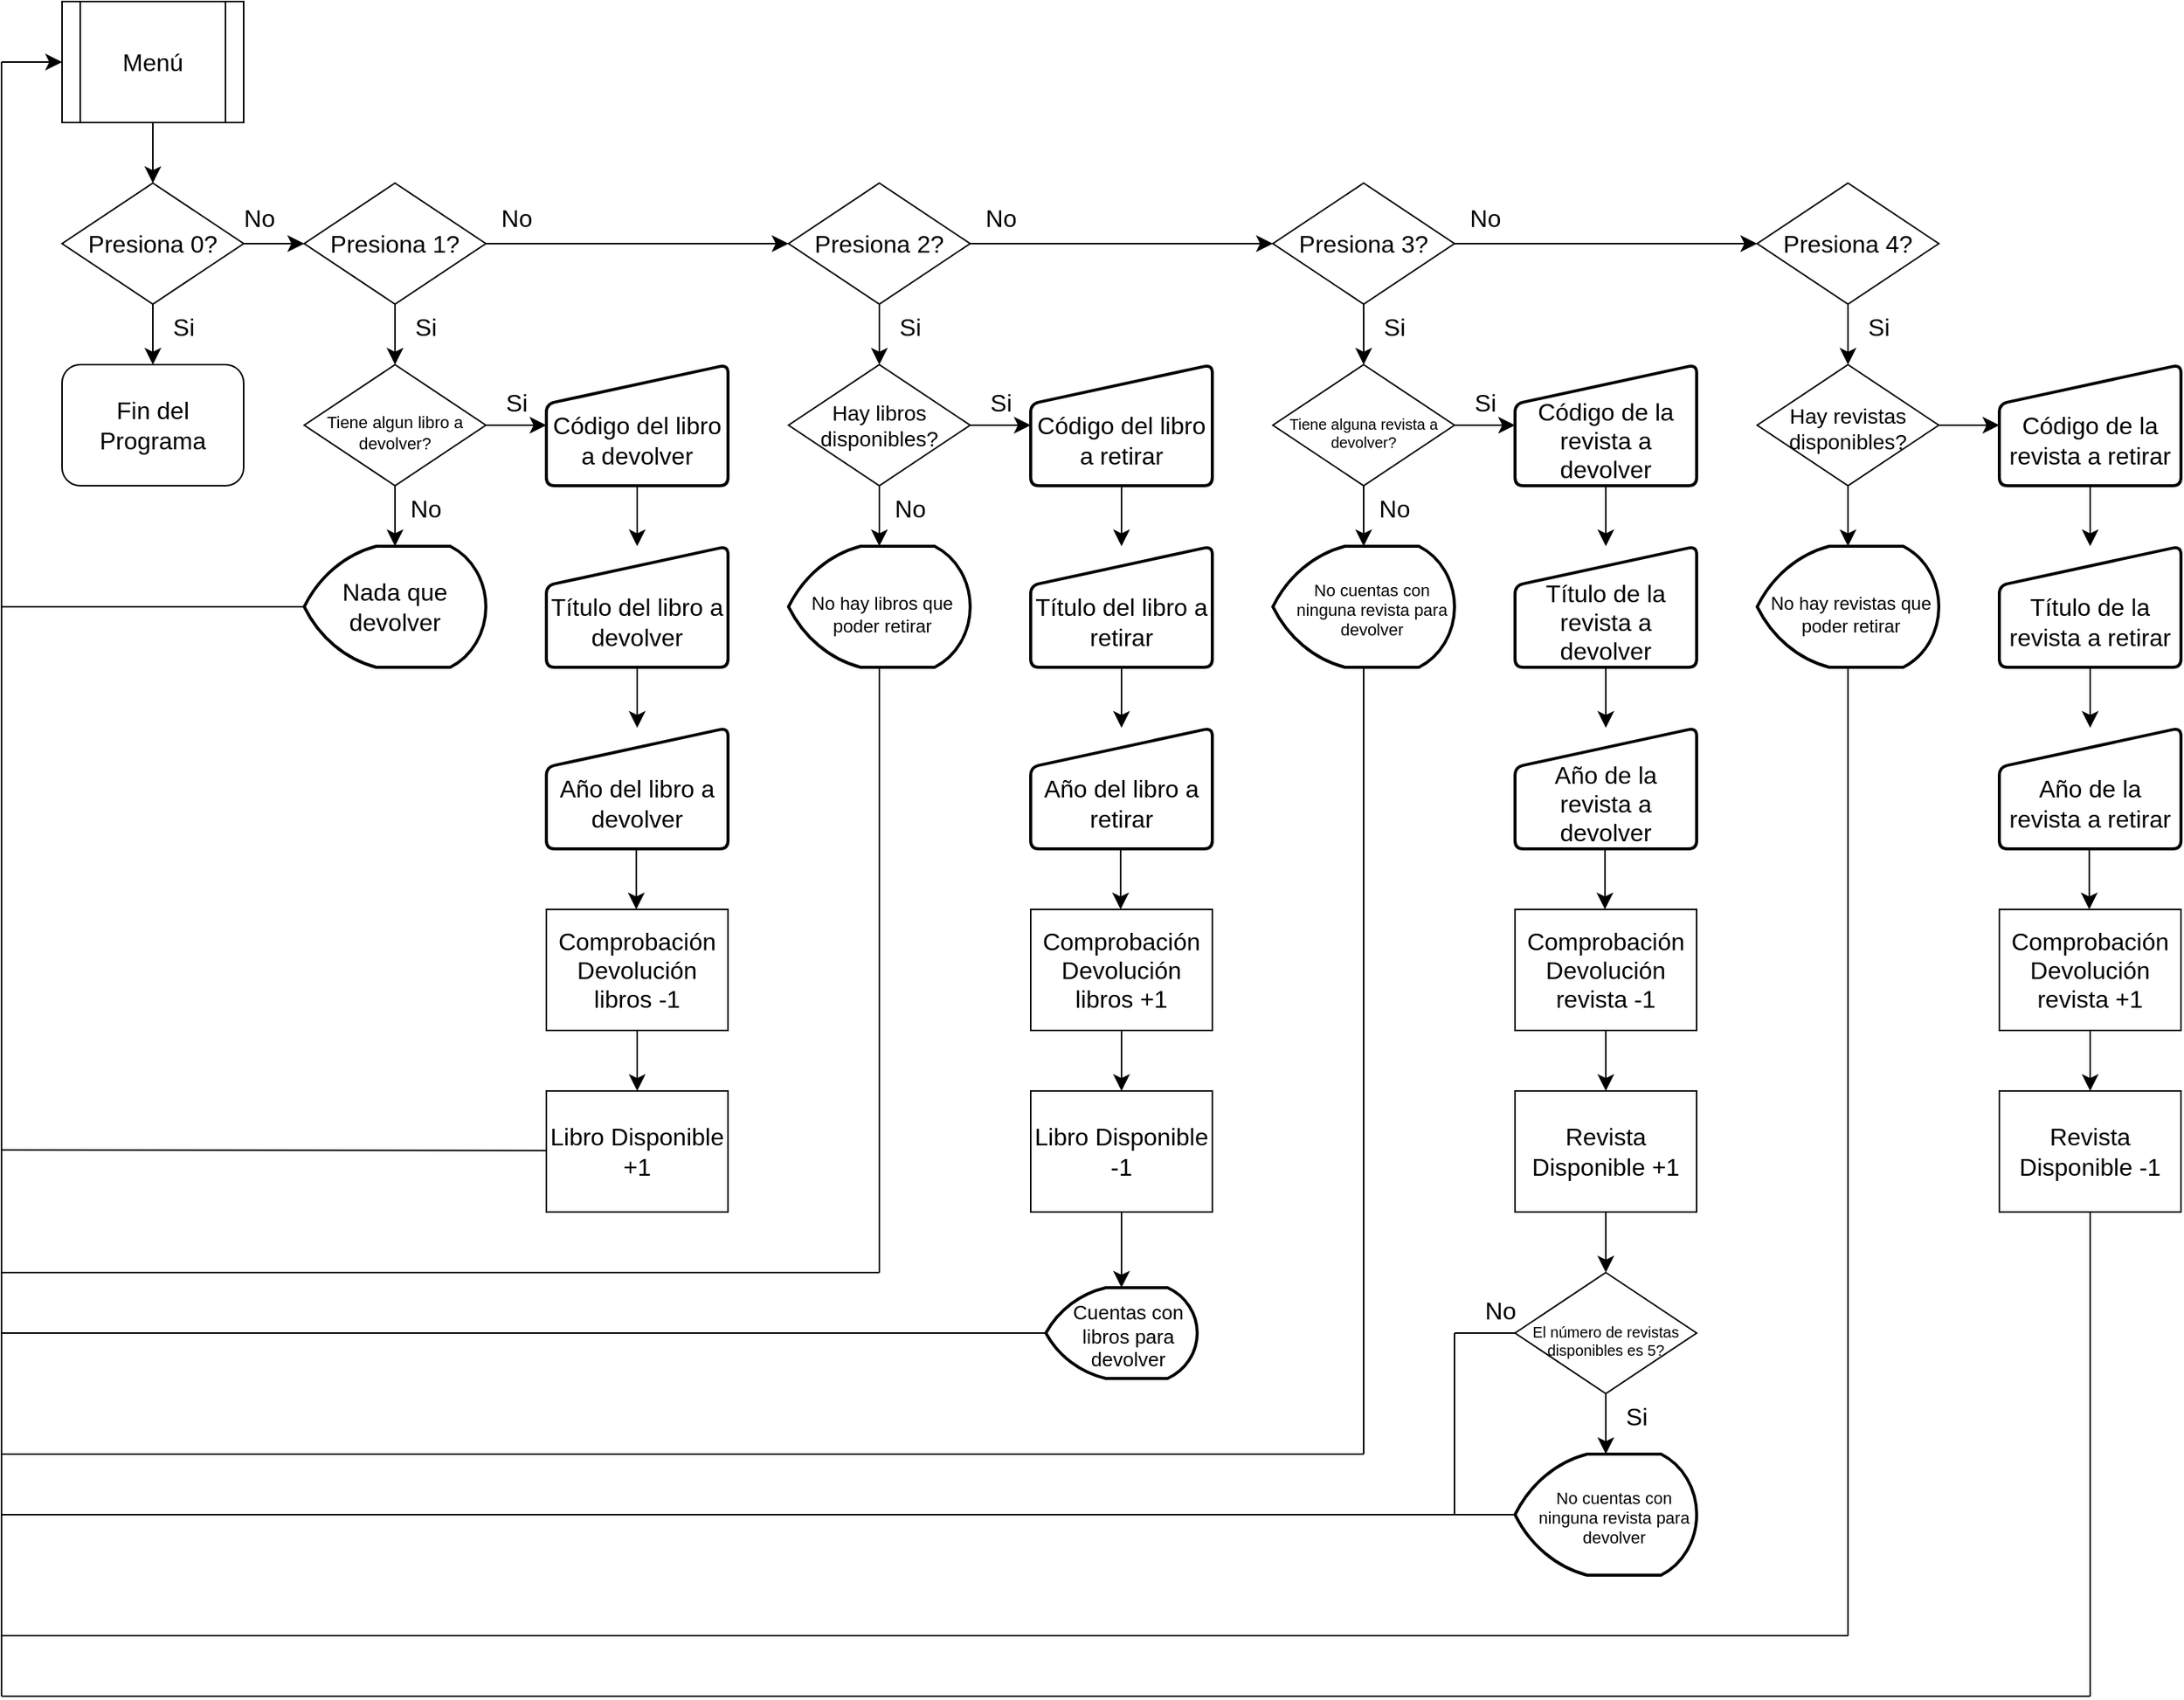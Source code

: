 <mxfile version="22.1.9" type="device">
  <diagram id="C5RBs43oDa-KdzZeNtuy" name="Page-1">
    <mxGraphModel dx="1976" dy="1909" grid="1" gridSize="10" guides="1" tooltips="1" connect="1" arrows="1" fold="1" page="1" pageScale="1" pageWidth="3300" pageHeight="4681" math="0" shadow="0">
      <root>
        <mxCell id="WIyWlLk6GJQsqaUBKTNV-0" />
        <mxCell id="WIyWlLk6GJQsqaUBKTNV-1" parent="WIyWlLk6GJQsqaUBKTNV-0" />
        <mxCell id="hqAJhRNGT6BCf1iGtL1m-3" value="Menú" style="shape=process;whiteSpace=wrap;html=1;backgroundOutline=1;fontSize=16;" parent="WIyWlLk6GJQsqaUBKTNV-1" vertex="1">
          <mxGeometry x="80" y="40" width="120" height="80" as="geometry" />
        </mxCell>
        <mxCell id="hqAJhRNGT6BCf1iGtL1m-4" value="Fin del Programa" style="rounded=1;whiteSpace=wrap;html=1;fontSize=16;" parent="WIyWlLk6GJQsqaUBKTNV-1" vertex="1">
          <mxGeometry x="80" y="280" width="120" height="80" as="geometry" />
        </mxCell>
        <mxCell id="hqAJhRNGT6BCf1iGtL1m-5" value="" style="endArrow=classic;html=1;rounded=0;fontSize=12;startSize=8;endSize=8;edgeStyle=none;curved=1;exitX=0.5;exitY=1;exitDx=0;exitDy=0;entryX=0.5;entryY=0;entryDx=0;entryDy=0;" parent="WIyWlLk6GJQsqaUBKTNV-1" target="hqAJhRNGT6BCf1iGtL1m-4" edge="1">
          <mxGeometry width="50" height="50" relative="1" as="geometry">
            <mxPoint x="140" y="240" as="sourcePoint" />
            <mxPoint x="360" y="210" as="targetPoint" />
          </mxGeometry>
        </mxCell>
        <mxCell id="hqAJhRNGT6BCf1iGtL1m-6" value="Si" style="text;html=1;align=center;verticalAlign=middle;resizable=0;points=[];autosize=1;strokeColor=none;fillColor=none;fontSize=16;" parent="WIyWlLk6GJQsqaUBKTNV-1" vertex="1">
          <mxGeometry x="140" y="240" width="40" height="30" as="geometry" />
        </mxCell>
        <mxCell id="hqAJhRNGT6BCf1iGtL1m-7" value="" style="endArrow=classic;html=1;rounded=0;fontSize=12;startSize=8;endSize=8;edgeStyle=none;curved=1;exitX=0.5;exitY=1;exitDx=0;exitDy=0;entryX=0.5;entryY=0;entryDx=0;entryDy=0;" parent="WIyWlLk6GJQsqaUBKTNV-1" source="hqAJhRNGT6BCf1iGtL1m-3" edge="1">
          <mxGeometry width="50" height="50" relative="1" as="geometry">
            <mxPoint x="310" y="260" as="sourcePoint" />
            <mxPoint x="140" y="160" as="targetPoint" />
          </mxGeometry>
        </mxCell>
        <mxCell id="hqAJhRNGT6BCf1iGtL1m-8" value="" style="endArrow=classic;html=1;rounded=0;fontSize=12;startSize=8;endSize=8;edgeStyle=none;curved=1;exitX=1;exitY=0.5;exitDx=0;exitDy=0;" parent="WIyWlLk6GJQsqaUBKTNV-1" edge="1">
          <mxGeometry width="50" height="50" relative="1" as="geometry">
            <mxPoint x="200" y="200" as="sourcePoint" />
            <mxPoint x="240" y="200" as="targetPoint" />
          </mxGeometry>
        </mxCell>
        <mxCell id="hqAJhRNGT6BCf1iGtL1m-10" value="Presiona 1?" style="rhombus;whiteSpace=wrap;html=1;fontSize=16;" parent="WIyWlLk6GJQsqaUBKTNV-1" vertex="1">
          <mxGeometry x="240" y="160" width="120" height="80" as="geometry" />
        </mxCell>
        <mxCell id="hqAJhRNGT6BCf1iGtL1m-11" value="Presiona 0?" style="rhombus;whiteSpace=wrap;html=1;fontSize=16;" parent="WIyWlLk6GJQsqaUBKTNV-1" vertex="1">
          <mxGeometry x="80" y="160" width="120" height="80" as="geometry" />
        </mxCell>
        <mxCell id="hqAJhRNGT6BCf1iGtL1m-12" value="No" style="text;html=1;align=center;verticalAlign=middle;resizable=0;points=[];autosize=1;strokeColor=none;fillColor=none;fontSize=16;" parent="WIyWlLk6GJQsqaUBKTNV-1" vertex="1">
          <mxGeometry x="190" y="168" width="40" height="30" as="geometry" />
        </mxCell>
        <mxCell id="hqAJhRNGT6BCf1iGtL1m-14" value="" style="endArrow=classic;html=1;rounded=0;fontSize=12;startSize=8;endSize=8;edgeStyle=none;curved=1;exitX=0.5;exitY=1;exitDx=0;exitDy=0;" parent="WIyWlLk6GJQsqaUBKTNV-1" source="hqAJhRNGT6BCf1iGtL1m-10" edge="1">
          <mxGeometry width="50" height="50" relative="1" as="geometry">
            <mxPoint x="410" y="380" as="sourcePoint" />
            <mxPoint x="300" y="280" as="targetPoint" />
          </mxGeometry>
        </mxCell>
        <mxCell id="hqAJhRNGT6BCf1iGtL1m-15" value="Tiene algun libro a devolver?" style="rhombus;whiteSpace=wrap;html=1;fontSize=11;verticalAlign=middle;spacingTop=10;" parent="WIyWlLk6GJQsqaUBKTNV-1" vertex="1">
          <mxGeometry x="240" y="280" width="120" height="80" as="geometry" />
        </mxCell>
        <mxCell id="hqAJhRNGT6BCf1iGtL1m-16" value="" style="endArrow=classic;html=1;rounded=0;fontSize=12;startSize=8;endSize=8;edgeStyle=none;curved=1;exitX=0.5;exitY=1;exitDx=0;exitDy=0;" parent="WIyWlLk6GJQsqaUBKTNV-1" source="hqAJhRNGT6BCf1iGtL1m-15" edge="1">
          <mxGeometry width="50" height="50" relative="1" as="geometry">
            <mxPoint x="410" y="380" as="sourcePoint" />
            <mxPoint x="300" y="400" as="targetPoint" />
          </mxGeometry>
        </mxCell>
        <mxCell id="hqAJhRNGT6BCf1iGtL1m-17" value="Si" style="text;html=1;align=center;verticalAlign=middle;resizable=0;points=[];autosize=1;strokeColor=none;fillColor=none;fontSize=16;" parent="WIyWlLk6GJQsqaUBKTNV-1" vertex="1">
          <mxGeometry x="300" y="240" width="40" height="30" as="geometry" />
        </mxCell>
        <mxCell id="hqAJhRNGT6BCf1iGtL1m-18" value="No" style="text;html=1;align=center;verticalAlign=middle;resizable=0;points=[];autosize=1;strokeColor=none;fillColor=none;fontSize=16;" parent="WIyWlLk6GJQsqaUBKTNV-1" vertex="1">
          <mxGeometry x="300" y="360" width="40" height="30" as="geometry" />
        </mxCell>
        <mxCell id="hqAJhRNGT6BCf1iGtL1m-21" value="" style="endArrow=none;html=1;rounded=0;fontSize=12;startSize=8;endSize=8;edgeStyle=none;curved=1;exitX=0;exitY=0.5;exitDx=0;exitDy=0;exitPerimeter=0;" parent="WIyWlLk6GJQsqaUBKTNV-1" source="hqAJhRNGT6BCf1iGtL1m-27" edge="1">
          <mxGeometry width="50" height="50" relative="1" as="geometry">
            <mxPoint x="240" y="440" as="sourcePoint" />
            <mxPoint x="40" y="440" as="targetPoint" />
          </mxGeometry>
        </mxCell>
        <mxCell id="hqAJhRNGT6BCf1iGtL1m-22" value="" style="endArrow=none;html=1;rounded=0;fontSize=12;startSize=8;endSize=8;edgeStyle=none;curved=1;" parent="WIyWlLk6GJQsqaUBKTNV-1" edge="1">
          <mxGeometry width="50" height="50" relative="1" as="geometry">
            <mxPoint x="40" y="440" as="sourcePoint" />
            <mxPoint x="40" y="80" as="targetPoint" />
          </mxGeometry>
        </mxCell>
        <mxCell id="hqAJhRNGT6BCf1iGtL1m-23" value="" style="endArrow=classic;html=1;rounded=0;fontSize=12;startSize=8;endSize=8;edgeStyle=none;curved=1;entryX=0;entryY=0.5;entryDx=0;entryDy=0;" parent="WIyWlLk6GJQsqaUBKTNV-1" target="hqAJhRNGT6BCf1iGtL1m-3" edge="1">
          <mxGeometry width="50" height="50" relative="1" as="geometry">
            <mxPoint x="40" y="80" as="sourcePoint" />
            <mxPoint x="460" y="330" as="targetPoint" />
          </mxGeometry>
        </mxCell>
        <mxCell id="hqAJhRNGT6BCf1iGtL1m-24" value="" style="endArrow=classic;html=1;rounded=0;fontSize=12;startSize=8;endSize=8;edgeStyle=none;curved=1;exitX=1;exitY=0.5;exitDx=0;exitDy=0;" parent="WIyWlLk6GJQsqaUBKTNV-1" source="hqAJhRNGT6BCf1iGtL1m-15" edge="1">
          <mxGeometry width="50" height="50" relative="1" as="geometry">
            <mxPoint x="410" y="380" as="sourcePoint" />
            <mxPoint x="400" y="320" as="targetPoint" />
          </mxGeometry>
        </mxCell>
        <mxCell id="hqAJhRNGT6BCf1iGtL1m-25" value="Si" style="text;html=1;align=center;verticalAlign=middle;resizable=0;points=[];autosize=1;strokeColor=none;fillColor=none;fontSize=16;" parent="WIyWlLk6GJQsqaUBKTNV-1" vertex="1">
          <mxGeometry x="360" y="290" width="40" height="30" as="geometry" />
        </mxCell>
        <mxCell id="hqAJhRNGT6BCf1iGtL1m-27" value="Nada que devolver" style="strokeWidth=2;html=1;shape=mxgraph.flowchart.display;whiteSpace=wrap;fontSize=16;" parent="WIyWlLk6GJQsqaUBKTNV-1" vertex="1">
          <mxGeometry x="240" y="400" width="120" height="80" as="geometry" />
        </mxCell>
        <mxCell id="hqAJhRNGT6BCf1iGtL1m-28" value="Código del libro a devolver" style="html=1;strokeWidth=2;shape=manualInput;whiteSpace=wrap;rounded=1;size=26;arcSize=11;fontSize=16;spacingTop=20;" parent="WIyWlLk6GJQsqaUBKTNV-1" vertex="1">
          <mxGeometry x="400" y="280" width="120" height="80" as="geometry" />
        </mxCell>
        <mxCell id="hqAJhRNGT6BCf1iGtL1m-29" value="Título del libro a devolver" style="html=1;strokeWidth=2;shape=manualInput;whiteSpace=wrap;rounded=1;size=26;arcSize=11;fontSize=16;spacingTop=20;" parent="WIyWlLk6GJQsqaUBKTNV-1" vertex="1">
          <mxGeometry x="400" y="400" width="120" height="80" as="geometry" />
        </mxCell>
        <mxCell id="hqAJhRNGT6BCf1iGtL1m-32" value="" style="endArrow=classic;html=1;rounded=0;fontSize=12;startSize=8;endSize=8;edgeStyle=none;curved=1;exitX=0.5;exitY=1;exitDx=0;exitDy=0;entryX=0.5;entryY=0;entryDx=0;entryDy=0;" parent="WIyWlLk6GJQsqaUBKTNV-1" source="hqAJhRNGT6BCf1iGtL1m-28" target="hqAJhRNGT6BCf1iGtL1m-29" edge="1">
          <mxGeometry width="50" height="50" relative="1" as="geometry">
            <mxPoint x="380" y="470" as="sourcePoint" />
            <mxPoint x="430" y="540" as="targetPoint" />
          </mxGeometry>
        </mxCell>
        <mxCell id="hqAJhRNGT6BCf1iGtL1m-33" value="Año del libro a devolver" style="html=1;strokeWidth=2;shape=manualInput;whiteSpace=wrap;rounded=1;size=26;arcSize=11;fontSize=16;spacingTop=20;" parent="WIyWlLk6GJQsqaUBKTNV-1" vertex="1">
          <mxGeometry x="400" y="520" width="120" height="80" as="geometry" />
        </mxCell>
        <mxCell id="hqAJhRNGT6BCf1iGtL1m-34" value="" style="endArrow=classic;html=1;rounded=0;fontSize=12;startSize=8;endSize=8;edgeStyle=none;curved=1;entryX=0.5;entryY=0;entryDx=0;entryDy=0;" parent="WIyWlLk6GJQsqaUBKTNV-1" target="hqAJhRNGT6BCf1iGtL1m-33" edge="1">
          <mxGeometry width="50" height="50" relative="1" as="geometry">
            <mxPoint x="460" y="480" as="sourcePoint" />
            <mxPoint x="510" y="360" as="targetPoint" />
          </mxGeometry>
        </mxCell>
        <mxCell id="hqAJhRNGT6BCf1iGtL1m-36" value="" style="endArrow=none;html=1;rounded=0;fontSize=12;startSize=8;endSize=8;edgeStyle=none;curved=1;exitX=0;exitY=0.5;exitDx=0;exitDy=0;" parent="WIyWlLk6GJQsqaUBKTNV-1" edge="1">
          <mxGeometry width="50" height="50" relative="1" as="geometry">
            <mxPoint x="400" y="799.41" as="sourcePoint" />
            <mxPoint x="40" y="799" as="targetPoint" />
          </mxGeometry>
        </mxCell>
        <mxCell id="hqAJhRNGT6BCf1iGtL1m-37" value="" style="endArrow=none;html=1;rounded=0;fontSize=12;startSize=8;endSize=8;edgeStyle=none;curved=1;" parent="WIyWlLk6GJQsqaUBKTNV-1" edge="1">
          <mxGeometry width="50" height="50" relative="1" as="geometry">
            <mxPoint x="40" y="800" as="sourcePoint" />
            <mxPoint x="40" y="440" as="targetPoint" />
          </mxGeometry>
        </mxCell>
        <mxCell id="hqAJhRNGT6BCf1iGtL1m-38" value="Comprobación Devolución&lt;br&gt;libros -1" style="rounded=0;whiteSpace=wrap;html=1;fontSize=16;" parent="WIyWlLk6GJQsqaUBKTNV-1" vertex="1">
          <mxGeometry x="400" y="640" width="120" height="80" as="geometry" />
        </mxCell>
        <mxCell id="hqAJhRNGT6BCf1iGtL1m-39" value="Libro Disponible +1" style="rounded=0;whiteSpace=wrap;html=1;fontSize=16;" parent="WIyWlLk6GJQsqaUBKTNV-1" vertex="1">
          <mxGeometry x="400" y="760" width="120" height="80" as="geometry" />
        </mxCell>
        <mxCell id="hqAJhRNGT6BCf1iGtL1m-40" value="" style="endArrow=classic;html=1;rounded=0;fontSize=12;startSize=8;endSize=8;edgeStyle=none;curved=1;entryX=0.5;entryY=0;entryDx=0;entryDy=0;" parent="WIyWlLk6GJQsqaUBKTNV-1" edge="1">
          <mxGeometry width="50" height="50" relative="1" as="geometry">
            <mxPoint x="459.41" y="600" as="sourcePoint" />
            <mxPoint x="459.41" y="640" as="targetPoint" />
          </mxGeometry>
        </mxCell>
        <mxCell id="hqAJhRNGT6BCf1iGtL1m-41" value="" style="endArrow=classic;html=1;rounded=0;fontSize=12;startSize=8;endSize=8;edgeStyle=none;curved=1;entryX=0.5;entryY=0;entryDx=0;entryDy=0;exitX=0.5;exitY=1;exitDx=0;exitDy=0;" parent="WIyWlLk6GJQsqaUBKTNV-1" source="hqAJhRNGT6BCf1iGtL1m-38" target="hqAJhRNGT6BCf1iGtL1m-39" edge="1">
          <mxGeometry width="50" height="50" relative="1" as="geometry">
            <mxPoint x="454" y="720" as="sourcePoint" />
            <mxPoint x="424" y="770" as="targetPoint" />
          </mxGeometry>
        </mxCell>
        <mxCell id="hqAJhRNGT6BCf1iGtL1m-42" value="" style="endArrow=classic;html=1;rounded=0;fontSize=12;startSize=8;endSize=8;edgeStyle=none;curved=1;exitX=1;exitY=0.5;exitDx=0;exitDy=0;entryX=0;entryY=0.5;entryDx=0;entryDy=0;" parent="WIyWlLk6GJQsqaUBKTNV-1" source="hqAJhRNGT6BCf1iGtL1m-10" target="hqAJhRNGT6BCf1iGtL1m-43" edge="1">
          <mxGeometry width="50" height="50" relative="1" as="geometry">
            <mxPoint x="520" y="430" as="sourcePoint" />
            <mxPoint x="400" y="200" as="targetPoint" />
          </mxGeometry>
        </mxCell>
        <mxCell id="hqAJhRNGT6BCf1iGtL1m-43" value="Presiona 2?" style="rhombus;whiteSpace=wrap;html=1;fontSize=16;" parent="WIyWlLk6GJQsqaUBKTNV-1" vertex="1">
          <mxGeometry x="560" y="160" width="120" height="80" as="geometry" />
        </mxCell>
        <mxCell id="hqAJhRNGT6BCf1iGtL1m-44" value="No" style="text;html=1;align=center;verticalAlign=middle;resizable=0;points=[];autosize=1;strokeColor=none;fillColor=none;fontSize=16;" parent="WIyWlLk6GJQsqaUBKTNV-1" vertex="1">
          <mxGeometry x="360" y="168" width="40" height="30" as="geometry" />
        </mxCell>
        <mxCell id="hqAJhRNGT6BCf1iGtL1m-45" value="" style="endArrow=classic;html=1;rounded=0;fontSize=12;startSize=8;endSize=8;edgeStyle=none;curved=1;exitX=0.5;exitY=1;exitDx=0;exitDy=0;" parent="WIyWlLk6GJQsqaUBKTNV-1" source="hqAJhRNGT6BCf1iGtL1m-43" edge="1">
          <mxGeometry width="50" height="50" relative="1" as="geometry">
            <mxPoint x="530" y="500" as="sourcePoint" />
            <mxPoint x="620" y="280" as="targetPoint" />
          </mxGeometry>
        </mxCell>
        <mxCell id="hqAJhRNGT6BCf1iGtL1m-46" value="Si" style="text;html=1;align=center;verticalAlign=middle;resizable=0;points=[];autosize=1;strokeColor=none;fillColor=none;fontSize=16;" parent="WIyWlLk6GJQsqaUBKTNV-1" vertex="1">
          <mxGeometry x="620" y="240" width="40" height="30" as="geometry" />
        </mxCell>
        <mxCell id="hqAJhRNGT6BCf1iGtL1m-47" value="Hay libros disponibles?" style="rhombus;whiteSpace=wrap;html=1;fontSize=14;" parent="WIyWlLk6GJQsqaUBKTNV-1" vertex="1">
          <mxGeometry x="560" y="280" width="120" height="80" as="geometry" />
        </mxCell>
        <mxCell id="hqAJhRNGT6BCf1iGtL1m-48" value="No hay libros que poder retirar" style="strokeWidth=2;html=1;shape=mxgraph.flowchart.display;whiteSpace=wrap;fontSize=12;spacingTop=9;spacingLeft=4;" parent="WIyWlLk6GJQsqaUBKTNV-1" vertex="1">
          <mxGeometry x="560" y="400" width="120" height="80" as="geometry" />
        </mxCell>
        <mxCell id="hqAJhRNGT6BCf1iGtL1m-49" value="" style="endArrow=classic;html=1;rounded=0;fontSize=12;startSize=8;endSize=8;edgeStyle=none;curved=1;exitX=0.5;exitY=1;exitDx=0;exitDy=0;" parent="WIyWlLk6GJQsqaUBKTNV-1" source="hqAJhRNGT6BCf1iGtL1m-47" target="hqAJhRNGT6BCf1iGtL1m-48" edge="1">
          <mxGeometry width="50" height="50" relative="1" as="geometry">
            <mxPoint x="530" y="500" as="sourcePoint" />
            <mxPoint x="580" y="450" as="targetPoint" />
          </mxGeometry>
        </mxCell>
        <mxCell id="hqAJhRNGT6BCf1iGtL1m-53" value="" style="endArrow=none;html=1;rounded=0;fontSize=12;startSize=8;endSize=8;edgeStyle=none;curved=1;" parent="WIyWlLk6GJQsqaUBKTNV-1" edge="1">
          <mxGeometry width="50" height="50" relative="1" as="geometry">
            <mxPoint x="620" y="880" as="sourcePoint" />
            <mxPoint x="620" y="480" as="targetPoint" />
          </mxGeometry>
        </mxCell>
        <mxCell id="hqAJhRNGT6BCf1iGtL1m-54" value="" style="endArrow=none;html=1;rounded=0;fontSize=12;startSize=8;endSize=8;edgeStyle=none;curved=1;" parent="WIyWlLk6GJQsqaUBKTNV-1" edge="1">
          <mxGeometry width="50" height="50" relative="1" as="geometry">
            <mxPoint x="40" y="880" as="sourcePoint" />
            <mxPoint x="620" y="880" as="targetPoint" />
          </mxGeometry>
        </mxCell>
        <mxCell id="hqAJhRNGT6BCf1iGtL1m-55" value="" style="endArrow=none;html=1;rounded=0;fontSize=12;startSize=8;endSize=8;edgeStyle=none;curved=1;" parent="WIyWlLk6GJQsqaUBKTNV-1" edge="1">
          <mxGeometry width="50" height="50" relative="1" as="geometry">
            <mxPoint x="40" y="880" as="sourcePoint" />
            <mxPoint x="40" y="800" as="targetPoint" />
          </mxGeometry>
        </mxCell>
        <mxCell id="hqAJhRNGT6BCf1iGtL1m-56" value="No" style="text;html=1;align=center;verticalAlign=middle;resizable=0;points=[];autosize=1;strokeColor=none;fillColor=none;fontSize=16;" parent="WIyWlLk6GJQsqaUBKTNV-1" vertex="1">
          <mxGeometry x="620" y="360" width="40" height="30" as="geometry" />
        </mxCell>
        <mxCell id="hqAJhRNGT6BCf1iGtL1m-57" value="" style="endArrow=classic;html=1;rounded=0;fontSize=12;startSize=8;endSize=8;edgeStyle=none;curved=1;exitX=1;exitY=0.5;exitDx=0;exitDy=0;" parent="WIyWlLk6GJQsqaUBKTNV-1" source="hqAJhRNGT6BCf1iGtL1m-47" edge="1">
          <mxGeometry width="50" height="50" relative="1" as="geometry">
            <mxPoint x="650" y="500" as="sourcePoint" />
            <mxPoint x="720" y="320" as="targetPoint" />
          </mxGeometry>
        </mxCell>
        <mxCell id="hqAJhRNGT6BCf1iGtL1m-58" value="Código del libro a retirar" style="html=1;strokeWidth=2;shape=manualInput;whiteSpace=wrap;rounded=1;size=26;arcSize=11;fontSize=16;spacingTop=20;" parent="WIyWlLk6GJQsqaUBKTNV-1" vertex="1">
          <mxGeometry x="720" y="280" width="120" height="80" as="geometry" />
        </mxCell>
        <mxCell id="hqAJhRNGT6BCf1iGtL1m-59" value="Título del libro a retirar" style="html=1;strokeWidth=2;shape=manualInput;whiteSpace=wrap;rounded=1;size=26;arcSize=11;fontSize=16;spacingTop=20;" parent="WIyWlLk6GJQsqaUBKTNV-1" vertex="1">
          <mxGeometry x="720" y="400" width="120" height="80" as="geometry" />
        </mxCell>
        <mxCell id="hqAJhRNGT6BCf1iGtL1m-60" value="" style="endArrow=classic;html=1;rounded=0;fontSize=12;startSize=8;endSize=8;edgeStyle=none;curved=1;exitX=0.5;exitY=1;exitDx=0;exitDy=0;entryX=0.5;entryY=0;entryDx=0;entryDy=0;" parent="WIyWlLk6GJQsqaUBKTNV-1" source="hqAJhRNGT6BCf1iGtL1m-58" target="hqAJhRNGT6BCf1iGtL1m-59" edge="1">
          <mxGeometry width="50" height="50" relative="1" as="geometry">
            <mxPoint x="700" y="470" as="sourcePoint" />
            <mxPoint x="750" y="540" as="targetPoint" />
          </mxGeometry>
        </mxCell>
        <mxCell id="hqAJhRNGT6BCf1iGtL1m-61" value="Año del libro a retirar" style="html=1;strokeWidth=2;shape=manualInput;whiteSpace=wrap;rounded=1;size=26;arcSize=11;fontSize=16;spacingTop=20;" parent="WIyWlLk6GJQsqaUBKTNV-1" vertex="1">
          <mxGeometry x="720" y="520" width="120" height="80" as="geometry" />
        </mxCell>
        <mxCell id="hqAJhRNGT6BCf1iGtL1m-62" value="" style="endArrow=classic;html=1;rounded=0;fontSize=12;startSize=8;endSize=8;edgeStyle=none;curved=1;entryX=0.5;entryY=0;entryDx=0;entryDy=0;" parent="WIyWlLk6GJQsqaUBKTNV-1" target="hqAJhRNGT6BCf1iGtL1m-61" edge="1">
          <mxGeometry width="50" height="50" relative="1" as="geometry">
            <mxPoint x="780" y="480" as="sourcePoint" />
            <mxPoint x="830" y="360" as="targetPoint" />
          </mxGeometry>
        </mxCell>
        <mxCell id="hqAJhRNGT6BCf1iGtL1m-63" value="Comprobación Devolución&lt;br&gt;libros +1" style="rounded=0;whiteSpace=wrap;html=1;fontSize=16;" parent="WIyWlLk6GJQsqaUBKTNV-1" vertex="1">
          <mxGeometry x="720" y="640" width="120" height="80" as="geometry" />
        </mxCell>
        <mxCell id="hqAJhRNGT6BCf1iGtL1m-64" value="Libro Disponible -1" style="rounded=0;whiteSpace=wrap;html=1;fontSize=16;" parent="WIyWlLk6GJQsqaUBKTNV-1" vertex="1">
          <mxGeometry x="720" y="760" width="120" height="80" as="geometry" />
        </mxCell>
        <mxCell id="hqAJhRNGT6BCf1iGtL1m-65" value="" style="endArrow=classic;html=1;rounded=0;fontSize=12;startSize=8;endSize=8;edgeStyle=none;curved=1;entryX=0.5;entryY=0;entryDx=0;entryDy=0;" parent="WIyWlLk6GJQsqaUBKTNV-1" edge="1">
          <mxGeometry width="50" height="50" relative="1" as="geometry">
            <mxPoint x="779.41" y="600" as="sourcePoint" />
            <mxPoint x="779.41" y="640" as="targetPoint" />
          </mxGeometry>
        </mxCell>
        <mxCell id="hqAJhRNGT6BCf1iGtL1m-66" value="" style="endArrow=classic;html=1;rounded=0;fontSize=12;startSize=8;endSize=8;edgeStyle=none;curved=1;entryX=0.5;entryY=0;entryDx=0;entryDy=0;exitX=0.5;exitY=1;exitDx=0;exitDy=0;" parent="WIyWlLk6GJQsqaUBKTNV-1" source="hqAJhRNGT6BCf1iGtL1m-63" target="hqAJhRNGT6BCf1iGtL1m-64" edge="1">
          <mxGeometry width="50" height="50" relative="1" as="geometry">
            <mxPoint x="774" y="720" as="sourcePoint" />
            <mxPoint x="744" y="770" as="targetPoint" />
          </mxGeometry>
        </mxCell>
        <mxCell id="hqAJhRNGT6BCf1iGtL1m-67" value="Cuentas con libros para devolver" style="strokeWidth=2;html=1;shape=mxgraph.flowchart.display;whiteSpace=wrap;fontSize=13;spacingTop=4;spacingLeft=9;" parent="WIyWlLk6GJQsqaUBKTNV-1" vertex="1">
          <mxGeometry x="730" y="890" width="100" height="60" as="geometry" />
        </mxCell>
        <mxCell id="hqAJhRNGT6BCf1iGtL1m-68" value="" style="endArrow=classic;html=1;rounded=0;fontSize=12;startSize=8;endSize=8;edgeStyle=none;curved=1;entryX=0.5;entryY=0;entryDx=0;entryDy=0;entryPerimeter=0;exitX=0.5;exitY=1;exitDx=0;exitDy=0;" parent="WIyWlLk6GJQsqaUBKTNV-1" source="hqAJhRNGT6BCf1iGtL1m-64" target="hqAJhRNGT6BCf1iGtL1m-67" edge="1">
          <mxGeometry width="50" height="50" relative="1" as="geometry">
            <mxPoint x="650" y="740" as="sourcePoint" />
            <mxPoint x="700" y="690" as="targetPoint" />
          </mxGeometry>
        </mxCell>
        <mxCell id="hqAJhRNGT6BCf1iGtL1m-69" value="" style="endArrow=none;html=1;rounded=0;fontSize=12;startSize=8;endSize=8;edgeStyle=none;curved=1;entryX=0;entryY=0.5;entryDx=0;entryDy=0;entryPerimeter=0;" parent="WIyWlLk6GJQsqaUBKTNV-1" target="hqAJhRNGT6BCf1iGtL1m-67" edge="1">
          <mxGeometry width="50" height="50" relative="1" as="geometry">
            <mxPoint x="40" y="920" as="sourcePoint" />
            <mxPoint x="480" y="690" as="targetPoint" />
          </mxGeometry>
        </mxCell>
        <mxCell id="hqAJhRNGT6BCf1iGtL1m-70" value="" style="endArrow=none;html=1;rounded=0;fontSize=12;startSize=8;endSize=8;edgeStyle=none;curved=1;" parent="WIyWlLk6GJQsqaUBKTNV-1" edge="1">
          <mxGeometry width="50" height="50" relative="1" as="geometry">
            <mxPoint x="40" y="920" as="sourcePoint" />
            <mxPoint x="40" y="880" as="targetPoint" />
          </mxGeometry>
        </mxCell>
        <mxCell id="hqAJhRNGT6BCf1iGtL1m-71" value="" style="endArrow=classic;html=1;rounded=0;fontSize=12;startSize=8;endSize=8;edgeStyle=none;curved=1;" parent="WIyWlLk6GJQsqaUBKTNV-1" edge="1">
          <mxGeometry width="50" height="50" relative="1" as="geometry">
            <mxPoint x="680" y="200" as="sourcePoint" />
            <mxPoint x="880" y="200" as="targetPoint" />
          </mxGeometry>
        </mxCell>
        <mxCell id="hqAJhRNGT6BCf1iGtL1m-73" value="Presiona 3?" style="rhombus;whiteSpace=wrap;html=1;fontSize=16;" parent="WIyWlLk6GJQsqaUBKTNV-1" vertex="1">
          <mxGeometry x="880" y="160" width="120" height="80" as="geometry" />
        </mxCell>
        <mxCell id="hqAJhRNGT6BCf1iGtL1m-74" value="Si" style="text;html=1;align=center;verticalAlign=middle;resizable=0;points=[];autosize=1;strokeColor=none;fillColor=none;fontSize=16;" parent="WIyWlLk6GJQsqaUBKTNV-1" vertex="1">
          <mxGeometry x="680" y="290" width="40" height="30" as="geometry" />
        </mxCell>
        <mxCell id="hqAJhRNGT6BCf1iGtL1m-76" value="No" style="text;html=1;align=center;verticalAlign=middle;resizable=0;points=[];autosize=1;strokeColor=none;fillColor=none;fontSize=16;" parent="WIyWlLk6GJQsqaUBKTNV-1" vertex="1">
          <mxGeometry x="680" y="168" width="40" height="30" as="geometry" />
        </mxCell>
        <mxCell id="hqAJhRNGT6BCf1iGtL1m-77" value="Tiene alguna revista a devolver?" style="rhombus;whiteSpace=wrap;html=1;fontSize=10;verticalAlign=middle;spacingTop=10;" parent="WIyWlLk6GJQsqaUBKTNV-1" vertex="1">
          <mxGeometry x="880" y="280" width="120" height="80" as="geometry" />
        </mxCell>
        <mxCell id="hqAJhRNGT6BCf1iGtL1m-78" value="" style="endArrow=classic;html=1;rounded=0;fontSize=12;startSize=8;endSize=8;edgeStyle=none;curved=1;exitX=0.5;exitY=1;exitDx=0;exitDy=0;" parent="WIyWlLk6GJQsqaUBKTNV-1" source="hqAJhRNGT6BCf1iGtL1m-77" edge="1">
          <mxGeometry width="50" height="50" relative="1" as="geometry">
            <mxPoint x="1050" y="380" as="sourcePoint" />
            <mxPoint x="940" y="400" as="targetPoint" />
          </mxGeometry>
        </mxCell>
        <mxCell id="hqAJhRNGT6BCf1iGtL1m-79" value="No" style="text;html=1;align=center;verticalAlign=middle;resizable=0;points=[];autosize=1;strokeColor=none;fillColor=none;fontSize=16;" parent="WIyWlLk6GJQsqaUBKTNV-1" vertex="1">
          <mxGeometry x="940" y="360" width="40" height="30" as="geometry" />
        </mxCell>
        <mxCell id="hqAJhRNGT6BCf1iGtL1m-80" value="" style="endArrow=classic;html=1;rounded=0;fontSize=12;startSize=8;endSize=8;edgeStyle=none;curved=1;exitX=1;exitY=0.5;exitDx=0;exitDy=0;" parent="WIyWlLk6GJQsqaUBKTNV-1" source="hqAJhRNGT6BCf1iGtL1m-77" edge="1">
          <mxGeometry width="50" height="50" relative="1" as="geometry">
            <mxPoint x="1050" y="380" as="sourcePoint" />
            <mxPoint x="1040" y="320" as="targetPoint" />
          </mxGeometry>
        </mxCell>
        <mxCell id="hqAJhRNGT6BCf1iGtL1m-81" value="Si" style="text;html=1;align=center;verticalAlign=middle;resizable=0;points=[];autosize=1;strokeColor=none;fillColor=none;fontSize=16;" parent="WIyWlLk6GJQsqaUBKTNV-1" vertex="1">
          <mxGeometry x="1000" y="290" width="40" height="30" as="geometry" />
        </mxCell>
        <mxCell id="hqAJhRNGT6BCf1iGtL1m-82" value="No cuentas con ninguna revista para devolver" style="strokeWidth=2;html=1;shape=mxgraph.flowchart.display;whiteSpace=wrap;fontSize=11;spacingLeft=11;spacingTop=4;" parent="WIyWlLk6GJQsqaUBKTNV-1" vertex="1">
          <mxGeometry x="880" y="400" width="120" height="80" as="geometry" />
        </mxCell>
        <mxCell id="hqAJhRNGT6BCf1iGtL1m-83" value="Código de la revista a devolver" style="html=1;strokeWidth=2;shape=manualInput;whiteSpace=wrap;rounded=1;size=26;arcSize=11;fontSize=16;spacingTop=20;" parent="WIyWlLk6GJQsqaUBKTNV-1" vertex="1">
          <mxGeometry x="1040" y="280" width="120" height="80" as="geometry" />
        </mxCell>
        <mxCell id="hqAJhRNGT6BCf1iGtL1m-84" value="Título de la revista a devolver" style="html=1;strokeWidth=2;shape=manualInput;whiteSpace=wrap;rounded=1;size=26;arcSize=11;fontSize=16;spacingTop=20;" parent="WIyWlLk6GJQsqaUBKTNV-1" vertex="1">
          <mxGeometry x="1040" y="400" width="120" height="80" as="geometry" />
        </mxCell>
        <mxCell id="hqAJhRNGT6BCf1iGtL1m-85" value="" style="endArrow=classic;html=1;rounded=0;fontSize=12;startSize=8;endSize=8;edgeStyle=none;curved=1;exitX=0.5;exitY=1;exitDx=0;exitDy=0;entryX=0.5;entryY=0;entryDx=0;entryDy=0;" parent="WIyWlLk6GJQsqaUBKTNV-1" source="hqAJhRNGT6BCf1iGtL1m-83" target="hqAJhRNGT6BCf1iGtL1m-84" edge="1">
          <mxGeometry width="50" height="50" relative="1" as="geometry">
            <mxPoint x="1020" y="470" as="sourcePoint" />
            <mxPoint x="1070" y="540" as="targetPoint" />
          </mxGeometry>
        </mxCell>
        <mxCell id="hqAJhRNGT6BCf1iGtL1m-86" value="Año de la revista a devolver" style="html=1;strokeWidth=2;shape=manualInput;whiteSpace=wrap;rounded=1;size=26;arcSize=11;fontSize=16;spacingTop=20;" parent="WIyWlLk6GJQsqaUBKTNV-1" vertex="1">
          <mxGeometry x="1040" y="520" width="120" height="80" as="geometry" />
        </mxCell>
        <mxCell id="hqAJhRNGT6BCf1iGtL1m-87" value="" style="endArrow=classic;html=1;rounded=0;fontSize=12;startSize=8;endSize=8;edgeStyle=none;curved=1;entryX=0.5;entryY=0;entryDx=0;entryDy=0;" parent="WIyWlLk6GJQsqaUBKTNV-1" target="hqAJhRNGT6BCf1iGtL1m-86" edge="1">
          <mxGeometry width="50" height="50" relative="1" as="geometry">
            <mxPoint x="1100" y="480" as="sourcePoint" />
            <mxPoint x="1150" y="360" as="targetPoint" />
          </mxGeometry>
        </mxCell>
        <mxCell id="hqAJhRNGT6BCf1iGtL1m-88" value="Comprobación Devolución&lt;br&gt;revista -1" style="rounded=0;whiteSpace=wrap;html=1;fontSize=16;" parent="WIyWlLk6GJQsqaUBKTNV-1" vertex="1">
          <mxGeometry x="1040" y="640" width="120" height="80" as="geometry" />
        </mxCell>
        <mxCell id="hqAJhRNGT6BCf1iGtL1m-89" value="Revista Disponible +1" style="rounded=0;whiteSpace=wrap;html=1;fontSize=16;" parent="WIyWlLk6GJQsqaUBKTNV-1" vertex="1">
          <mxGeometry x="1040" y="760" width="120" height="80" as="geometry" />
        </mxCell>
        <mxCell id="hqAJhRNGT6BCf1iGtL1m-90" value="" style="endArrow=classic;html=1;rounded=0;fontSize=12;startSize=8;endSize=8;edgeStyle=none;curved=1;entryX=0.5;entryY=0;entryDx=0;entryDy=0;" parent="WIyWlLk6GJQsqaUBKTNV-1" edge="1">
          <mxGeometry width="50" height="50" relative="1" as="geometry">
            <mxPoint x="1099.41" y="600" as="sourcePoint" />
            <mxPoint x="1099.41" y="640" as="targetPoint" />
          </mxGeometry>
        </mxCell>
        <mxCell id="hqAJhRNGT6BCf1iGtL1m-91" value="" style="endArrow=classic;html=1;rounded=0;fontSize=12;startSize=8;endSize=8;edgeStyle=none;curved=1;entryX=0.5;entryY=0;entryDx=0;entryDy=0;exitX=0.5;exitY=1;exitDx=0;exitDy=0;" parent="WIyWlLk6GJQsqaUBKTNV-1" source="hqAJhRNGT6BCf1iGtL1m-88" target="hqAJhRNGT6BCf1iGtL1m-89" edge="1">
          <mxGeometry width="50" height="50" relative="1" as="geometry">
            <mxPoint x="1094" y="720" as="sourcePoint" />
            <mxPoint x="1064" y="770" as="targetPoint" />
          </mxGeometry>
        </mxCell>
        <mxCell id="hqAJhRNGT6BCf1iGtL1m-92" value="" style="endArrow=classic;html=1;rounded=0;fontSize=12;startSize=8;endSize=8;edgeStyle=none;curved=1;exitX=0.5;exitY=1;exitDx=0;exitDy=0;entryX=0.5;entryY=0;entryDx=0;entryDy=0;" parent="WIyWlLk6GJQsqaUBKTNV-1" source="hqAJhRNGT6BCf1iGtL1m-73" target="hqAJhRNGT6BCf1iGtL1m-77" edge="1">
          <mxGeometry width="50" height="50" relative="1" as="geometry">
            <mxPoint x="1040" y="510" as="sourcePoint" />
            <mxPoint x="1090" y="460" as="targetPoint" />
          </mxGeometry>
        </mxCell>
        <mxCell id="hqAJhRNGT6BCf1iGtL1m-93" value="" style="endArrow=none;html=1;rounded=0;fontSize=12;startSize=8;endSize=8;edgeStyle=none;curved=1;entryX=0.5;entryY=1;entryDx=0;entryDy=0;entryPerimeter=0;" parent="WIyWlLk6GJQsqaUBKTNV-1" target="hqAJhRNGT6BCf1iGtL1m-82" edge="1">
          <mxGeometry width="50" height="50" relative="1" as="geometry">
            <mxPoint x="940" y="1000" as="sourcePoint" />
            <mxPoint x="790" y="450" as="targetPoint" />
          </mxGeometry>
        </mxCell>
        <mxCell id="hqAJhRNGT6BCf1iGtL1m-94" value="" style="endArrow=none;html=1;rounded=0;fontSize=12;startSize=8;endSize=8;edgeStyle=none;curved=1;" parent="WIyWlLk6GJQsqaUBKTNV-1" edge="1">
          <mxGeometry width="50" height="50" relative="1" as="geometry">
            <mxPoint x="40" y="1000" as="sourcePoint" />
            <mxPoint x="940" y="1000" as="targetPoint" />
          </mxGeometry>
        </mxCell>
        <mxCell id="hqAJhRNGT6BCf1iGtL1m-95" value="" style="endArrow=none;html=1;rounded=0;fontSize=12;startSize=8;endSize=8;edgeStyle=none;curved=1;" parent="WIyWlLk6GJQsqaUBKTNV-1" edge="1">
          <mxGeometry width="50" height="50" relative="1" as="geometry">
            <mxPoint x="40" y="1000" as="sourcePoint" />
            <mxPoint x="40" y="920" as="targetPoint" />
          </mxGeometry>
        </mxCell>
        <mxCell id="hqAJhRNGT6BCf1iGtL1m-96" value="El número de revistas disponibles es 5?" style="rhombus;whiteSpace=wrap;html=1;fontSize=10;verticalAlign=middle;spacingTop=10;" parent="WIyWlLk6GJQsqaUBKTNV-1" vertex="1">
          <mxGeometry x="1040" y="880" width="120" height="80" as="geometry" />
        </mxCell>
        <mxCell id="hqAJhRNGT6BCf1iGtL1m-97" value="" style="endArrow=classic;html=1;rounded=0;fontSize=12;startSize=8;endSize=8;edgeStyle=none;curved=1;entryX=0.5;entryY=0;entryDx=0;entryDy=0;exitX=0.5;exitY=1;exitDx=0;exitDy=0;" parent="WIyWlLk6GJQsqaUBKTNV-1" source="hqAJhRNGT6BCf1iGtL1m-89" target="hqAJhRNGT6BCf1iGtL1m-96" edge="1">
          <mxGeometry width="50" height="50" relative="1" as="geometry">
            <mxPoint x="890" y="680" as="sourcePoint" />
            <mxPoint x="940" y="630" as="targetPoint" />
          </mxGeometry>
        </mxCell>
        <mxCell id="hqAJhRNGT6BCf1iGtL1m-98" value="" style="endArrow=classic;html=1;rounded=0;fontSize=12;startSize=8;endSize=8;edgeStyle=none;curved=1;exitX=0.5;exitY=1;exitDx=0;exitDy=0;" parent="WIyWlLk6GJQsqaUBKTNV-1" source="hqAJhRNGT6BCf1iGtL1m-96" edge="1">
          <mxGeometry width="50" height="50" relative="1" as="geometry">
            <mxPoint x="860" y="620" as="sourcePoint" />
            <mxPoint x="1100" y="1000" as="targetPoint" />
          </mxGeometry>
        </mxCell>
        <mxCell id="hqAJhRNGT6BCf1iGtL1m-99" value="Si" style="text;html=1;align=center;verticalAlign=middle;resizable=0;points=[];autosize=1;strokeColor=none;fillColor=none;fontSize=16;" parent="WIyWlLk6GJQsqaUBKTNV-1" vertex="1">
          <mxGeometry x="1100" y="960" width="40" height="30" as="geometry" />
        </mxCell>
        <mxCell id="hqAJhRNGT6BCf1iGtL1m-100" value="No cuentas con ninguna revista para devolver" style="strokeWidth=2;html=1;shape=mxgraph.flowchart.display;whiteSpace=wrap;fontSize=11;spacingLeft=11;spacingTop=4;" parent="WIyWlLk6GJQsqaUBKTNV-1" vertex="1">
          <mxGeometry x="1040" y="1000" width="120" height="80" as="geometry" />
        </mxCell>
        <mxCell id="hqAJhRNGT6BCf1iGtL1m-102" value="" style="endArrow=none;html=1;rounded=0;fontSize=12;startSize=8;endSize=8;edgeStyle=none;curved=1;" parent="WIyWlLk6GJQsqaUBKTNV-1" edge="1">
          <mxGeometry width="50" height="50" relative="1" as="geometry">
            <mxPoint x="40" y="1040" as="sourcePoint" />
            <mxPoint x="1040" y="1040" as="targetPoint" />
          </mxGeometry>
        </mxCell>
        <mxCell id="hqAJhRNGT6BCf1iGtL1m-103" value="" style="endArrow=none;html=1;rounded=0;fontSize=12;startSize=8;endSize=8;edgeStyle=none;curved=1;" parent="WIyWlLk6GJQsqaUBKTNV-1" edge="1">
          <mxGeometry width="50" height="50" relative="1" as="geometry">
            <mxPoint x="40" y="1040" as="sourcePoint" />
            <mxPoint x="40" y="1000" as="targetPoint" />
          </mxGeometry>
        </mxCell>
        <mxCell id="hqAJhRNGT6BCf1iGtL1m-104" value="" style="endArrow=none;html=1;rounded=0;fontSize=12;startSize=8;endSize=8;edgeStyle=none;curved=1;" parent="WIyWlLk6GJQsqaUBKTNV-1" edge="1">
          <mxGeometry width="50" height="50" relative="1" as="geometry">
            <mxPoint x="1000" y="920" as="sourcePoint" />
            <mxPoint x="1040" y="920" as="targetPoint" />
          </mxGeometry>
        </mxCell>
        <mxCell id="hqAJhRNGT6BCf1iGtL1m-105" value="" style="endArrow=none;html=1;rounded=0;fontSize=12;startSize=8;endSize=8;edgeStyle=none;curved=1;" parent="WIyWlLk6GJQsqaUBKTNV-1" edge="1">
          <mxGeometry width="50" height="50" relative="1" as="geometry">
            <mxPoint x="1000" y="1040" as="sourcePoint" />
            <mxPoint x="1000" y="920" as="targetPoint" />
          </mxGeometry>
        </mxCell>
        <mxCell id="hqAJhRNGT6BCf1iGtL1m-106" value="No" style="text;html=1;align=center;verticalAlign=middle;resizable=0;points=[];autosize=1;strokeColor=none;fillColor=none;fontSize=16;" parent="WIyWlLk6GJQsqaUBKTNV-1" vertex="1">
          <mxGeometry x="1010" y="890" width="40" height="30" as="geometry" />
        </mxCell>
        <mxCell id="hqAJhRNGT6BCf1iGtL1m-107" value="" style="endArrow=classic;html=1;rounded=0;fontSize=12;startSize=8;endSize=8;edgeStyle=none;curved=1;entryX=0;entryY=0.5;entryDx=0;entryDy=0;" parent="WIyWlLk6GJQsqaUBKTNV-1" source="hqAJhRNGT6BCf1iGtL1m-73" target="hqAJhRNGT6BCf1iGtL1m-108" edge="1">
          <mxGeometry width="50" height="50" relative="1" as="geometry">
            <mxPoint x="1000" y="198" as="sourcePoint" />
            <mxPoint x="1200" y="198" as="targetPoint" />
          </mxGeometry>
        </mxCell>
        <mxCell id="hqAJhRNGT6BCf1iGtL1m-108" value="Presiona 4?" style="rhombus;whiteSpace=wrap;html=1;fontSize=16;" parent="WIyWlLk6GJQsqaUBKTNV-1" vertex="1">
          <mxGeometry x="1200" y="160" width="120" height="80" as="geometry" />
        </mxCell>
        <mxCell id="hqAJhRNGT6BCf1iGtL1m-109" value="Si" style="text;html=1;align=center;verticalAlign=middle;resizable=0;points=[];autosize=1;strokeColor=none;fillColor=none;fontSize=16;" parent="WIyWlLk6GJQsqaUBKTNV-1" vertex="1">
          <mxGeometry x="940" y="240" width="40" height="30" as="geometry" />
        </mxCell>
        <mxCell id="hqAJhRNGT6BCf1iGtL1m-110" value="No" style="text;html=1;align=center;verticalAlign=middle;resizable=0;points=[];autosize=1;strokeColor=none;fillColor=none;fontSize=16;" parent="WIyWlLk6GJQsqaUBKTNV-1" vertex="1">
          <mxGeometry x="1000" y="168" width="40" height="30" as="geometry" />
        </mxCell>
        <mxCell id="hqAJhRNGT6BCf1iGtL1m-111" value="Código de la revista a retirar" style="html=1;strokeWidth=2;shape=manualInput;whiteSpace=wrap;rounded=1;size=26;arcSize=11;fontSize=16;spacingTop=20;" parent="WIyWlLk6GJQsqaUBKTNV-1" vertex="1">
          <mxGeometry x="1360" y="280" width="120" height="80" as="geometry" />
        </mxCell>
        <mxCell id="hqAJhRNGT6BCf1iGtL1m-112" value="Título de la revista a retirar" style="html=1;strokeWidth=2;shape=manualInput;whiteSpace=wrap;rounded=1;size=26;arcSize=11;fontSize=16;spacingTop=20;" parent="WIyWlLk6GJQsqaUBKTNV-1" vertex="1">
          <mxGeometry x="1360" y="400" width="120" height="80" as="geometry" />
        </mxCell>
        <mxCell id="hqAJhRNGT6BCf1iGtL1m-113" value="" style="endArrow=classic;html=1;rounded=0;fontSize=12;startSize=8;endSize=8;edgeStyle=none;curved=1;exitX=0.5;exitY=1;exitDx=0;exitDy=0;entryX=0.5;entryY=0;entryDx=0;entryDy=0;" parent="WIyWlLk6GJQsqaUBKTNV-1" source="hqAJhRNGT6BCf1iGtL1m-111" target="hqAJhRNGT6BCf1iGtL1m-112" edge="1">
          <mxGeometry width="50" height="50" relative="1" as="geometry">
            <mxPoint x="1340" y="470" as="sourcePoint" />
            <mxPoint x="1390" y="540" as="targetPoint" />
          </mxGeometry>
        </mxCell>
        <mxCell id="hqAJhRNGT6BCf1iGtL1m-114" value="Año de la revista a retirar" style="html=1;strokeWidth=2;shape=manualInput;whiteSpace=wrap;rounded=1;size=26;arcSize=11;fontSize=16;spacingTop=20;" parent="WIyWlLk6GJQsqaUBKTNV-1" vertex="1">
          <mxGeometry x="1360" y="520" width="120" height="80" as="geometry" />
        </mxCell>
        <mxCell id="hqAJhRNGT6BCf1iGtL1m-115" value="" style="endArrow=classic;html=1;rounded=0;fontSize=12;startSize=8;endSize=8;edgeStyle=none;curved=1;entryX=0.5;entryY=0;entryDx=0;entryDy=0;" parent="WIyWlLk6GJQsqaUBKTNV-1" target="hqAJhRNGT6BCf1iGtL1m-114" edge="1">
          <mxGeometry width="50" height="50" relative="1" as="geometry">
            <mxPoint x="1420" y="480" as="sourcePoint" />
            <mxPoint x="1470" y="360" as="targetPoint" />
          </mxGeometry>
        </mxCell>
        <mxCell id="hqAJhRNGT6BCf1iGtL1m-116" value="Comprobación Devolución&lt;br&gt;revista +1" style="rounded=0;whiteSpace=wrap;html=1;fontSize=16;" parent="WIyWlLk6GJQsqaUBKTNV-1" vertex="1">
          <mxGeometry x="1360" y="640" width="120" height="80" as="geometry" />
        </mxCell>
        <mxCell id="hqAJhRNGT6BCf1iGtL1m-117" value="Revista Disponible -1" style="rounded=0;whiteSpace=wrap;html=1;fontSize=16;" parent="WIyWlLk6GJQsqaUBKTNV-1" vertex="1">
          <mxGeometry x="1360" y="760" width="120" height="80" as="geometry" />
        </mxCell>
        <mxCell id="hqAJhRNGT6BCf1iGtL1m-118" value="" style="endArrow=classic;html=1;rounded=0;fontSize=12;startSize=8;endSize=8;edgeStyle=none;curved=1;entryX=0.5;entryY=0;entryDx=0;entryDy=0;" parent="WIyWlLk6GJQsqaUBKTNV-1" edge="1">
          <mxGeometry width="50" height="50" relative="1" as="geometry">
            <mxPoint x="1419.41" y="600" as="sourcePoint" />
            <mxPoint x="1419.41" y="640" as="targetPoint" />
          </mxGeometry>
        </mxCell>
        <mxCell id="hqAJhRNGT6BCf1iGtL1m-119" value="" style="endArrow=classic;html=1;rounded=0;fontSize=12;startSize=8;endSize=8;edgeStyle=none;curved=1;entryX=0.5;entryY=0;entryDx=0;entryDy=0;exitX=0.5;exitY=1;exitDx=0;exitDy=0;" parent="WIyWlLk6GJQsqaUBKTNV-1" source="hqAJhRNGT6BCf1iGtL1m-116" target="hqAJhRNGT6BCf1iGtL1m-117" edge="1">
          <mxGeometry width="50" height="50" relative="1" as="geometry">
            <mxPoint x="1414" y="720" as="sourcePoint" />
            <mxPoint x="1384" y="770" as="targetPoint" />
          </mxGeometry>
        </mxCell>
        <mxCell id="hqAJhRNGT6BCf1iGtL1m-120" value="" style="endArrow=classic;html=1;rounded=0;fontSize=12;startSize=8;endSize=8;edgeStyle=none;curved=1;" parent="WIyWlLk6GJQsqaUBKTNV-1" edge="1">
          <mxGeometry width="50" height="50" relative="1" as="geometry">
            <mxPoint x="1260" y="240" as="sourcePoint" />
            <mxPoint x="1260" y="280" as="targetPoint" />
          </mxGeometry>
        </mxCell>
        <mxCell id="1gxvOUdmvpl6UypNln4B-0" value="Si" style="text;html=1;align=center;verticalAlign=middle;resizable=0;points=[];autosize=1;strokeColor=none;fillColor=none;fontSize=16;" vertex="1" parent="WIyWlLk6GJQsqaUBKTNV-1">
          <mxGeometry x="1260" y="240" width="40" height="30" as="geometry" />
        </mxCell>
        <mxCell id="1gxvOUdmvpl6UypNln4B-1" value="Hay revistas disponibles?" style="rhombus;whiteSpace=wrap;html=1;fontSize=14;spacingTop=3;" vertex="1" parent="WIyWlLk6GJQsqaUBKTNV-1">
          <mxGeometry x="1200" y="280" width="120" height="80" as="geometry" />
        </mxCell>
        <mxCell id="1gxvOUdmvpl6UypNln4B-2" value="" style="endArrow=classic;html=1;rounded=0;fontSize=12;startSize=8;endSize=8;edgeStyle=none;curved=1;entryX=0;entryY=0.5;entryDx=0;entryDy=0;" edge="1" parent="WIyWlLk6GJQsqaUBKTNV-1" target="hqAJhRNGT6BCf1iGtL1m-111">
          <mxGeometry width="50" height="50" relative="1" as="geometry">
            <mxPoint x="1320" y="320" as="sourcePoint" />
            <mxPoint x="1370" y="270" as="targetPoint" />
          </mxGeometry>
        </mxCell>
        <mxCell id="1gxvOUdmvpl6UypNln4B-3" value="No hay revistas que poder retirar" style="strokeWidth=2;html=1;shape=mxgraph.flowchart.display;whiteSpace=wrap;fontSize=12;spacingTop=9;spacingLeft=4;" vertex="1" parent="WIyWlLk6GJQsqaUBKTNV-1">
          <mxGeometry x="1200" y="400" width="120" height="80" as="geometry" />
        </mxCell>
        <mxCell id="1gxvOUdmvpl6UypNln4B-4" value="" style="endArrow=classic;html=1;rounded=0;fontSize=12;startSize=8;endSize=8;edgeStyle=none;curved=1;entryX=0.5;entryY=0;entryDx=0;entryDy=0;entryPerimeter=0;" edge="1" parent="WIyWlLk6GJQsqaUBKTNV-1" target="1gxvOUdmvpl6UypNln4B-3">
          <mxGeometry width="50" height="50" relative="1" as="geometry">
            <mxPoint x="1260" y="360" as="sourcePoint" />
            <mxPoint x="1310" y="310" as="targetPoint" />
          </mxGeometry>
        </mxCell>
        <mxCell id="1gxvOUdmvpl6UypNln4B-5" value="" style="endArrow=none;html=1;rounded=0;fontSize=12;startSize=8;endSize=8;edgeStyle=none;curved=1;" edge="1" parent="WIyWlLk6GJQsqaUBKTNV-1">
          <mxGeometry width="50" height="50" relative="1" as="geometry">
            <mxPoint x="1260" y="1120" as="sourcePoint" />
            <mxPoint x="1260" y="480" as="targetPoint" />
          </mxGeometry>
        </mxCell>
        <mxCell id="1gxvOUdmvpl6UypNln4B-6" value="" style="endArrow=none;html=1;rounded=0;fontSize=12;startSize=8;endSize=8;edgeStyle=none;curved=1;" edge="1" parent="WIyWlLk6GJQsqaUBKTNV-1">
          <mxGeometry width="50" height="50" relative="1" as="geometry">
            <mxPoint x="40" y="1120" as="sourcePoint" />
            <mxPoint x="1260" y="1120" as="targetPoint" />
          </mxGeometry>
        </mxCell>
        <mxCell id="1gxvOUdmvpl6UypNln4B-7" value="" style="endArrow=none;html=1;rounded=0;fontSize=12;startSize=8;endSize=8;edgeStyle=none;curved=1;" edge="1" parent="WIyWlLk6GJQsqaUBKTNV-1">
          <mxGeometry width="50" height="50" relative="1" as="geometry">
            <mxPoint x="40" y="1120" as="sourcePoint" />
            <mxPoint x="40" y="1040" as="targetPoint" />
          </mxGeometry>
        </mxCell>
        <mxCell id="1gxvOUdmvpl6UypNln4B-8" value="" style="endArrow=none;html=1;rounded=0;fontSize=12;startSize=8;endSize=8;edgeStyle=none;curved=1;" edge="1" parent="WIyWlLk6GJQsqaUBKTNV-1">
          <mxGeometry width="50" height="50" relative="1" as="geometry">
            <mxPoint x="1420" y="1160" as="sourcePoint" />
            <mxPoint x="1420" y="840" as="targetPoint" />
          </mxGeometry>
        </mxCell>
        <mxCell id="1gxvOUdmvpl6UypNln4B-9" value="" style="endArrow=none;html=1;rounded=0;fontSize=12;startSize=8;endSize=8;edgeStyle=none;curved=1;" edge="1" parent="WIyWlLk6GJQsqaUBKTNV-1">
          <mxGeometry width="50" height="50" relative="1" as="geometry">
            <mxPoint x="40" y="1160" as="sourcePoint" />
            <mxPoint x="1420" y="1160" as="targetPoint" />
          </mxGeometry>
        </mxCell>
        <mxCell id="1gxvOUdmvpl6UypNln4B-10" value="" style="endArrow=none;html=1;rounded=0;fontSize=12;startSize=8;endSize=8;edgeStyle=none;curved=1;" edge="1" parent="WIyWlLk6GJQsqaUBKTNV-1">
          <mxGeometry width="50" height="50" relative="1" as="geometry">
            <mxPoint x="40" y="1160" as="sourcePoint" />
            <mxPoint x="40" y="1120" as="targetPoint" />
          </mxGeometry>
        </mxCell>
      </root>
    </mxGraphModel>
  </diagram>
</mxfile>
